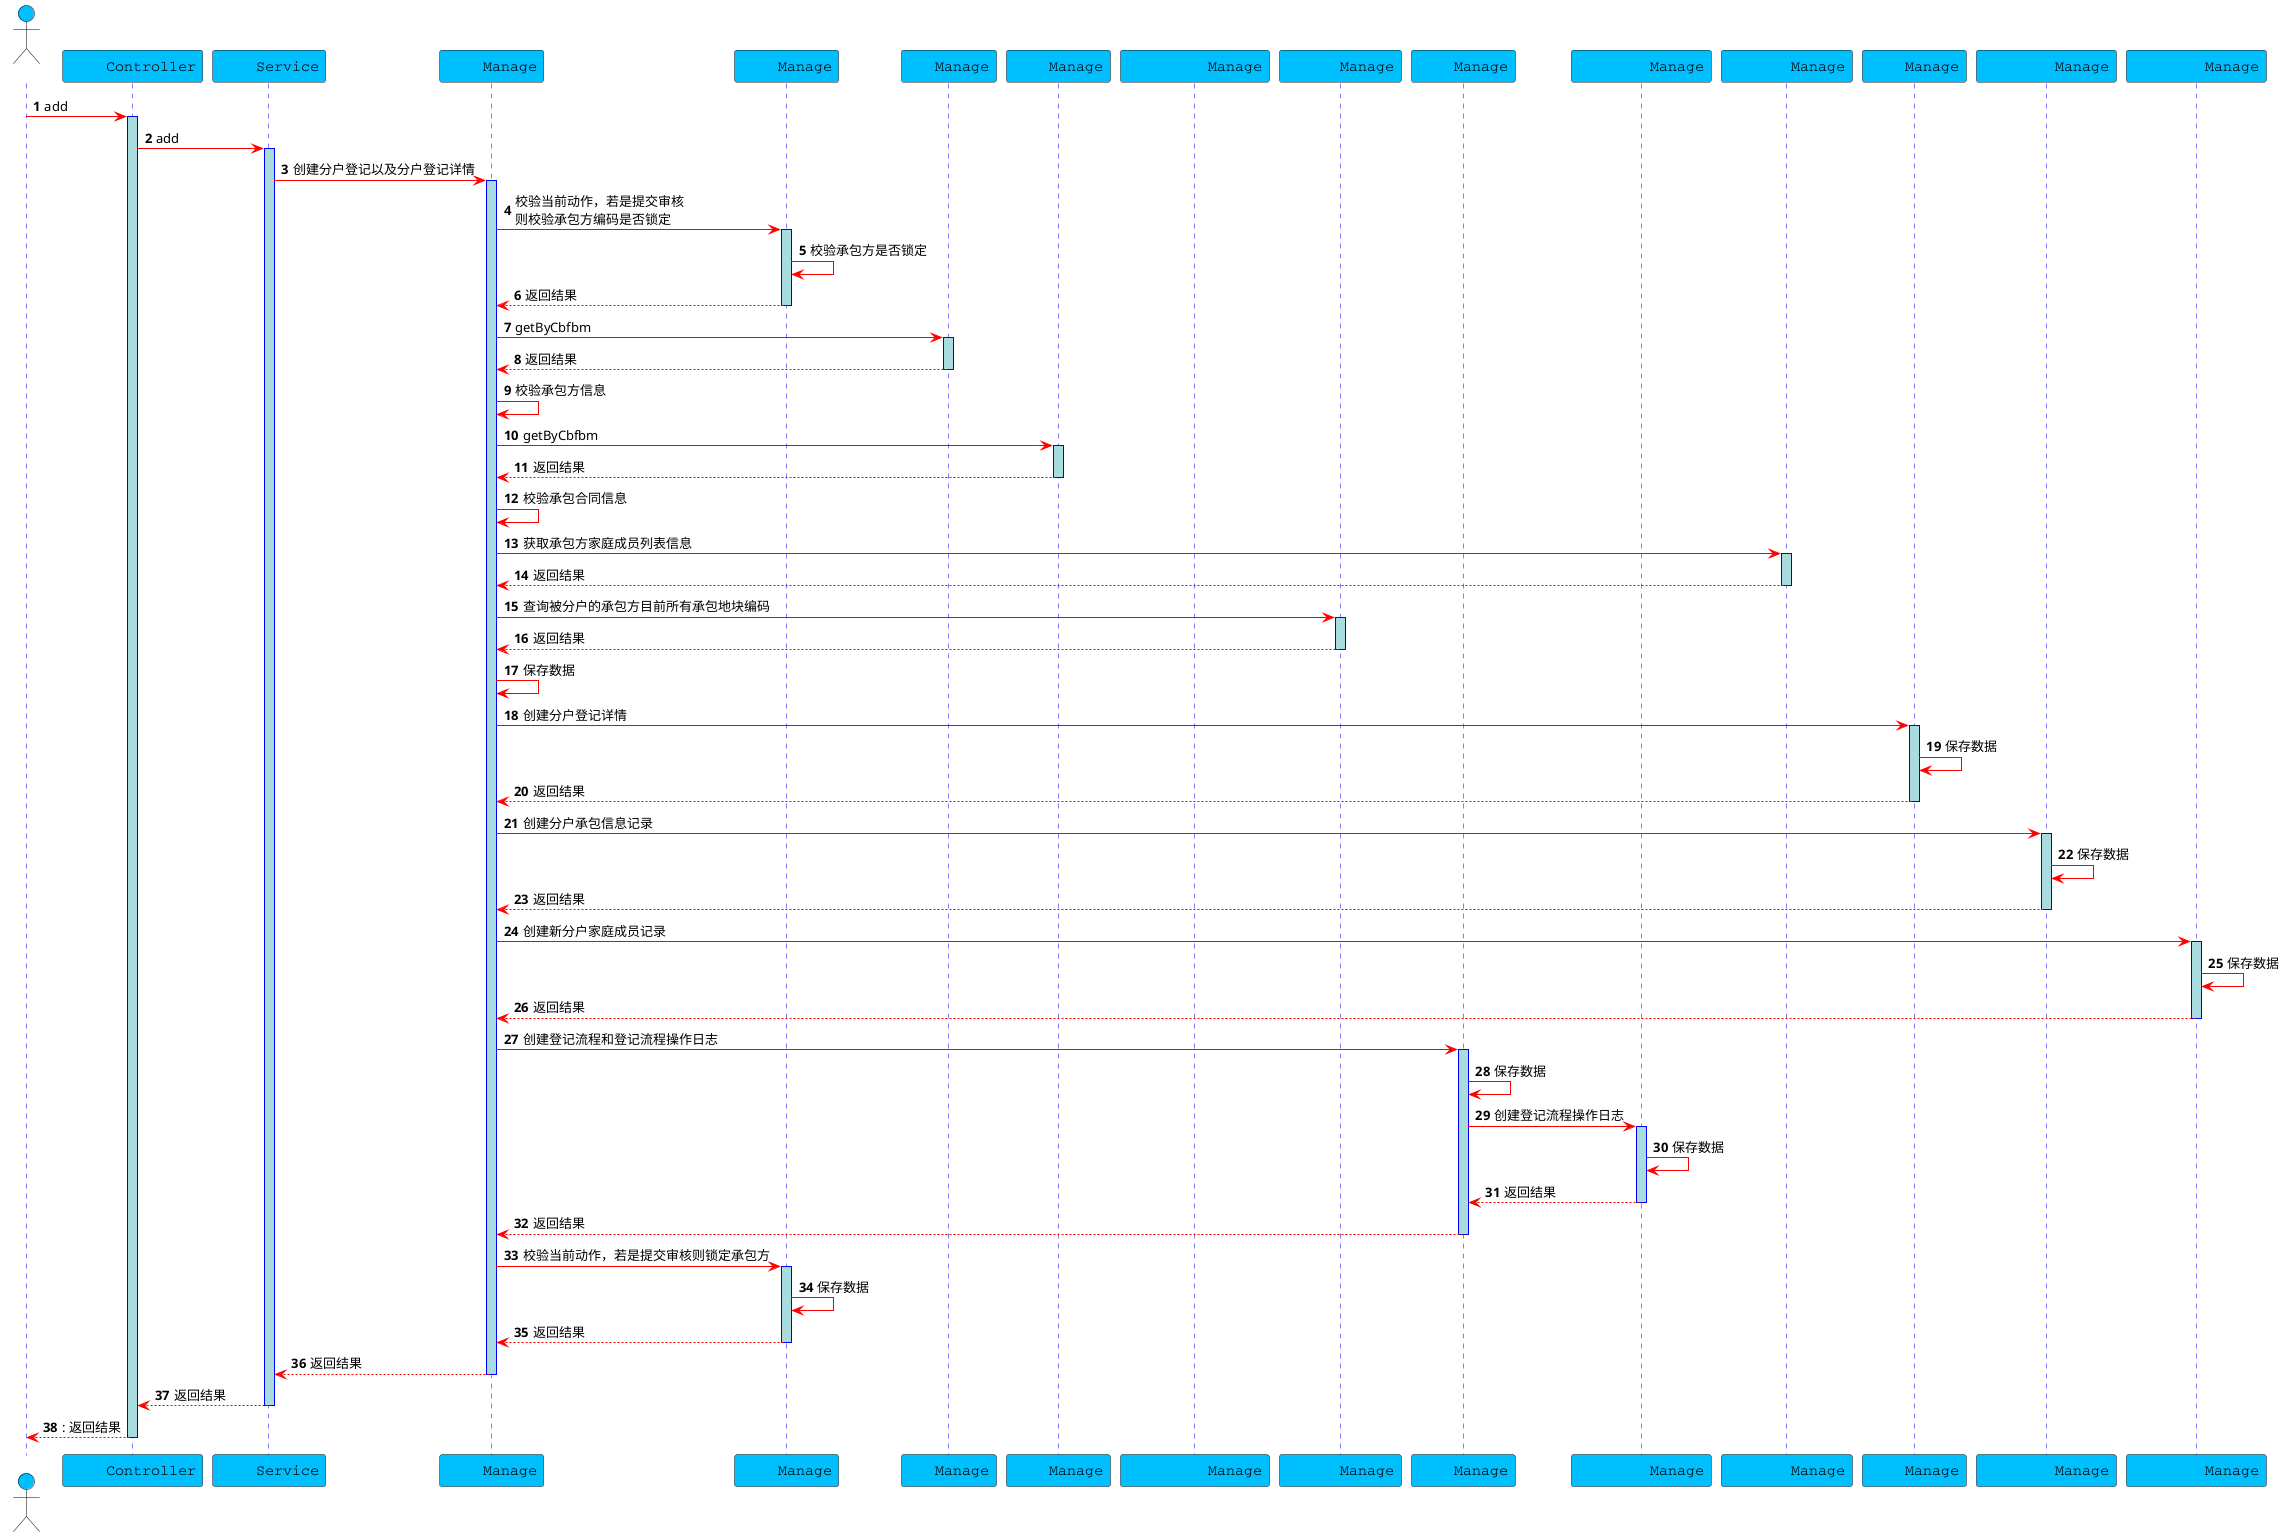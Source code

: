 @startuml
skinparam sequence {
ArrowColor red
ActorBorderColor black
LifeLineBorderColor blue
LifeLineBackgroundColor #A9DCDF


ParticipantBackgroundColor DeepSkyBlue
ParticipantFontName Courier
ParticipantFontSize 15
ParticipantFontColor black

ActorBackgroundColor DeepSkyBlue
ActorFontColor black
ActorFontSize 15
ActorFontName Courier
}
actor 登记科员
participant "分户登记Controller" as A
participant "分户登记Service" as B
participant "分户登记Manage" as C
participant "承包方锁Manage" as D
participant "承包方Manage" as E
participant "承包合同Manage" as F
participant "承包经营权证登记簿Manage" as G
participant "承包地块信息Manage" as H
participant "登记流程Manage" as I
participant "登记流程操作日志Manage" as J
participant "承包方家庭成员Manage" as K

participant "分户详情Manage" as M
participant "分户承包信息记录Manage" as N
participant "分户家庭成员记录Manage" as X


autonumber

登记科员 -> A : add
activate A
A -> B : add
activate B
B -> C : 创建分户登记以及分户登记详情
activate C
C -> D : 校验当前动作，若是提交审核\r则校验承包方编码是否锁定
activate D
D -> D : 校验承包方是否锁定
D --> C: 返回结果
deactivate D

C -> E : getByCbfbm
activate E
E --> C: 返回结果
deactivate E
C -> C: 校验承包方信息
C -> F : getByCbfbm
activate F
F --> C: 返回结果
deactivate F
C -> C: 校验承包合同信息

C -> K : 获取承包方家庭成员列表信息
activate K
K --> C: 返回结果
deactivate K
C -> H : 查询被分户的承包方目前所有承包地块编码
activate H
H --> C: 返回结果
deactivate H
C -> C : 保存数据
C -> M : 创建分户登记详情
activate M
M -> M : 保存数据
M --> C: 返回结果
deactivate M
C -> N : 创建分户承包信息记录
activate N
N -> N : 保存数据
N --> C: 返回结果
deactivate N


C -> X : 创建新分户家庭成员记录
activate X
X -> X : 保存数据
X --> C: 返回结果
deactivate X

C -> I : 创建登记流程和登记流程操作日志
activate I
I -> I : 保存数据

I -> J : 创建登记流程操作日志
activate J
J -> J : 保存数据
J --> I: 返回结果
deactivate J
I --> C: 返回结果
deactivate I
C -> D : 校验当前动作，若是提交审核则锁定承包方
activate D
D -> D : 保存数据
D --> C: 返回结果
deactivate D
C --> B: 返回结果
deactivate C
B --> A: 返回结果
deactivate B
return: 返回结果
@enduml